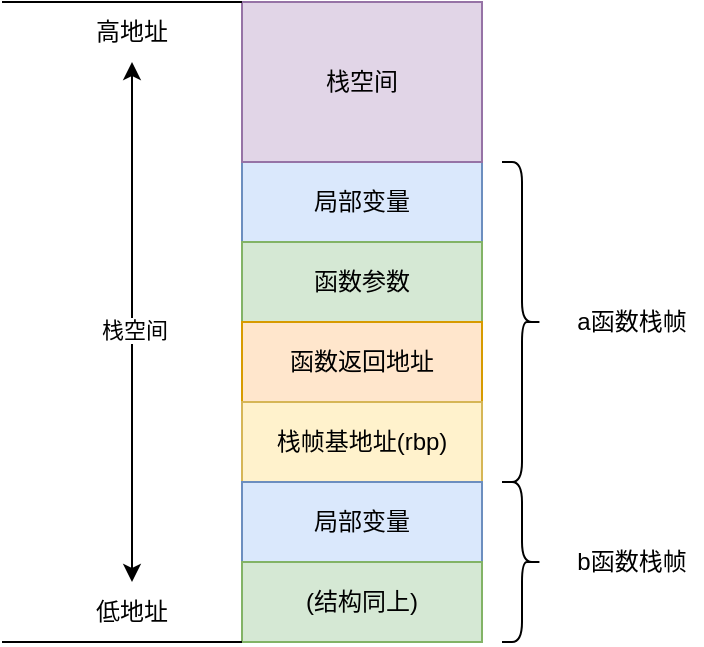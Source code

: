 <mxfile version="26.0.5">
  <diagram name="第 1 页" id="srImbYf1fz5C_-lxlztb">
    <mxGraphModel dx="794" dy="467" grid="1" gridSize="10" guides="1" tooltips="1" connect="1" arrows="1" fold="1" page="1" pageScale="1" pageWidth="827" pageHeight="1169" math="0" shadow="0">
      <root>
        <mxCell id="0" />
        <mxCell id="1" parent="0" />
        <mxCell id="iow7I4_RtJxyBzWuSDi5-1" value="局部变量" style="rounded=0;whiteSpace=wrap;html=1;fillColor=#dae8fc;strokeColor=#6c8ebf;" vertex="1" parent="1">
          <mxGeometry x="200" y="80" width="120" height="40" as="geometry" />
        </mxCell>
        <mxCell id="iow7I4_RtJxyBzWuSDi5-2" value="函数参数" style="rounded=0;whiteSpace=wrap;html=1;fillColor=#d5e8d4;strokeColor=#82b366;" vertex="1" parent="1">
          <mxGeometry x="200" y="120" width="120" height="40" as="geometry" />
        </mxCell>
        <mxCell id="iow7I4_RtJxyBzWuSDi5-3" value="栈空间" style="rounded=0;whiteSpace=wrap;html=1;fillColor=#e1d5e7;strokeColor=#9673a6;" vertex="1" parent="1">
          <mxGeometry x="200" width="120" height="80" as="geometry" />
        </mxCell>
        <mxCell id="iow7I4_RtJxyBzWuSDi5-4" value="函数返回地址" style="rounded=0;whiteSpace=wrap;html=1;fillColor=#ffe6cc;strokeColor=#d79b00;" vertex="1" parent="1">
          <mxGeometry x="200" y="160" width="120" height="40" as="geometry" />
        </mxCell>
        <mxCell id="iow7I4_RtJxyBzWuSDi5-7" value="栈帧基地址(rbp)" style="rounded=0;whiteSpace=wrap;html=1;fillColor=#fff2cc;strokeColor=#d6b656;" vertex="1" parent="1">
          <mxGeometry x="200" y="200" width="120" height="40" as="geometry" />
        </mxCell>
        <mxCell id="iow7I4_RtJxyBzWuSDi5-8" value="局部变量" style="rounded=0;whiteSpace=wrap;html=1;fillColor=#dae8fc;strokeColor=#6c8ebf;" vertex="1" parent="1">
          <mxGeometry x="200" y="240" width="120" height="40" as="geometry" />
        </mxCell>
        <mxCell id="iow7I4_RtJxyBzWuSDi5-9" value="(结构同上)" style="rounded=0;whiteSpace=wrap;html=1;fillColor=#d5e8d4;strokeColor=#82b366;" vertex="1" parent="1">
          <mxGeometry x="200" y="280" width="120" height="40" as="geometry" />
        </mxCell>
        <mxCell id="iow7I4_RtJxyBzWuSDi5-10" value="" style="shape=curlyBracket;whiteSpace=wrap;html=1;rounded=1;flipH=1;labelPosition=right;verticalLabelPosition=middle;align=left;verticalAlign=middle;" vertex="1" parent="1">
          <mxGeometry x="330" y="80" width="20" height="160" as="geometry" />
        </mxCell>
        <mxCell id="iow7I4_RtJxyBzWuSDi5-11" value="a函数栈帧" style="text;html=1;align=center;verticalAlign=middle;whiteSpace=wrap;rounded=0;" vertex="1" parent="1">
          <mxGeometry x="360" y="145" width="70" height="30" as="geometry" />
        </mxCell>
        <mxCell id="iow7I4_RtJxyBzWuSDi5-12" value="" style="shape=curlyBracket;whiteSpace=wrap;html=1;rounded=1;flipH=1;labelPosition=right;verticalLabelPosition=middle;align=left;verticalAlign=middle;" vertex="1" parent="1">
          <mxGeometry x="330" y="240" width="20" height="80" as="geometry" />
        </mxCell>
        <mxCell id="iow7I4_RtJxyBzWuSDi5-13" value="b函数栈帧" style="text;html=1;align=center;verticalAlign=middle;whiteSpace=wrap;rounded=0;" vertex="1" parent="1">
          <mxGeometry x="360" y="265" width="70" height="30" as="geometry" />
        </mxCell>
        <mxCell id="iow7I4_RtJxyBzWuSDi5-17" value="" style="endArrow=none;html=1;rounded=0;entryX=0;entryY=0;entryDx=0;entryDy=0;" edge="1" parent="1" target="iow7I4_RtJxyBzWuSDi5-3">
          <mxGeometry width="50" height="50" relative="1" as="geometry">
            <mxPoint x="80" as="sourcePoint" />
            <mxPoint x="310" y="110" as="targetPoint" />
          </mxGeometry>
        </mxCell>
        <mxCell id="iow7I4_RtJxyBzWuSDi5-18" value="高地址" style="text;html=1;align=center;verticalAlign=middle;whiteSpace=wrap;rounded=0;" vertex="1" parent="1">
          <mxGeometry x="110" width="70" height="30" as="geometry" />
        </mxCell>
        <mxCell id="iow7I4_RtJxyBzWuSDi5-19" value="" style="endArrow=none;html=1;rounded=0;exitX=0;exitY=1;exitDx=0;exitDy=0;" edge="1" parent="1" source="iow7I4_RtJxyBzWuSDi5-9">
          <mxGeometry width="50" height="50" relative="1" as="geometry">
            <mxPoint x="260" y="160" as="sourcePoint" />
            <mxPoint x="80" y="320" as="targetPoint" />
          </mxGeometry>
        </mxCell>
        <mxCell id="iow7I4_RtJxyBzWuSDi5-20" value="低地址" style="text;html=1;align=center;verticalAlign=middle;whiteSpace=wrap;rounded=0;" vertex="1" parent="1">
          <mxGeometry x="110" y="290" width="70" height="30" as="geometry" />
        </mxCell>
        <mxCell id="iow7I4_RtJxyBzWuSDi5-21" value="" style="endArrow=classic;startArrow=classic;html=1;rounded=0;entryX=0.5;entryY=1;entryDx=0;entryDy=0;exitX=0.5;exitY=0;exitDx=0;exitDy=0;" edge="1" parent="1" source="iow7I4_RtJxyBzWuSDi5-20" target="iow7I4_RtJxyBzWuSDi5-18">
          <mxGeometry width="50" height="50" relative="1" as="geometry">
            <mxPoint x="140" y="270" as="sourcePoint" />
            <mxPoint x="140" y="50" as="targetPoint" />
          </mxGeometry>
        </mxCell>
        <mxCell id="iow7I4_RtJxyBzWuSDi5-22" value="栈空间" style="edgeLabel;html=1;align=center;verticalAlign=middle;resizable=0;points=[];" vertex="1" connectable="0" parent="iow7I4_RtJxyBzWuSDi5-21">
          <mxGeometry x="-0.027" y="-1" relative="1" as="geometry">
            <mxPoint as="offset" />
          </mxGeometry>
        </mxCell>
      </root>
    </mxGraphModel>
  </diagram>
</mxfile>
